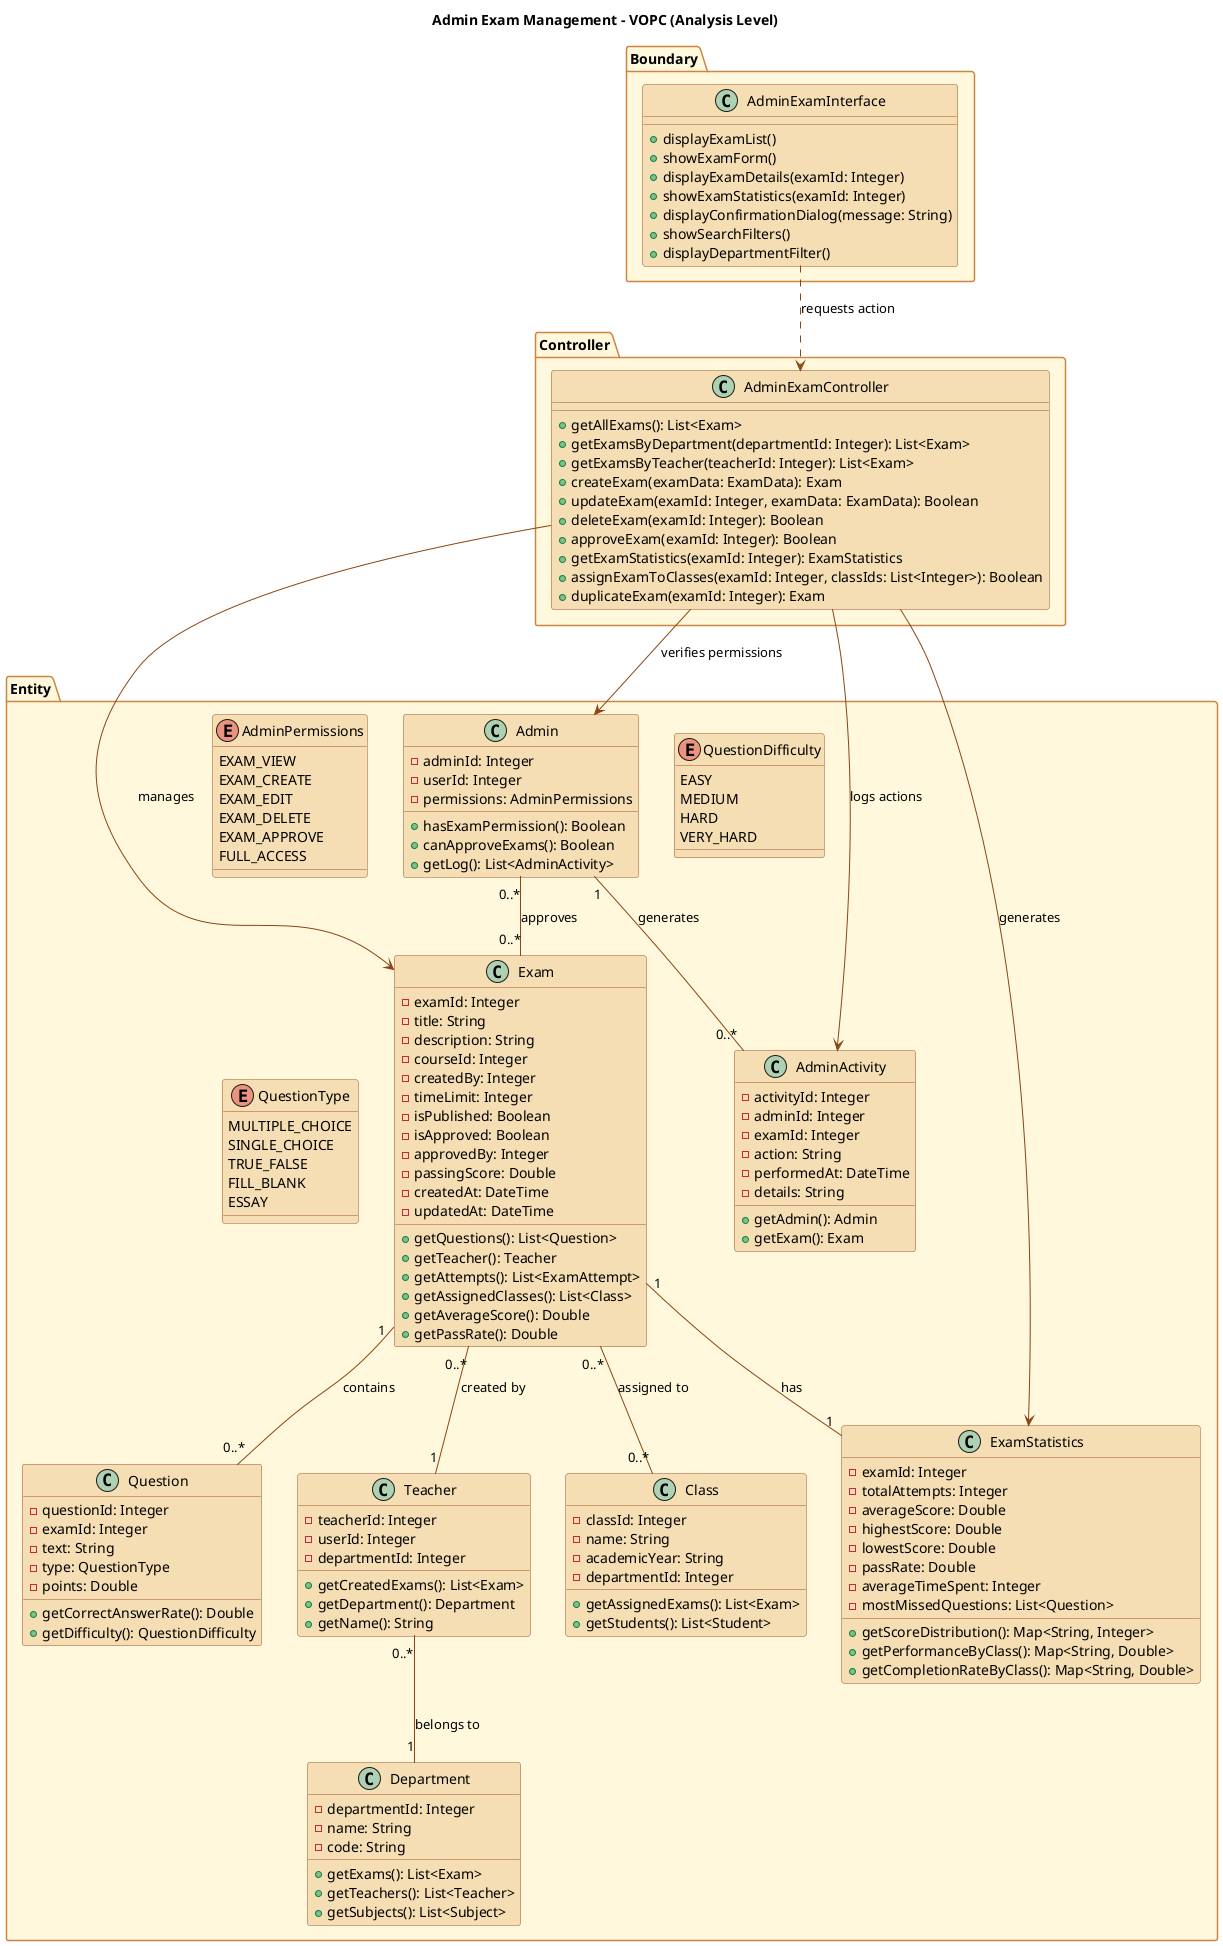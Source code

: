 @startuml
title Admin Exam Management - VOPC (Analysis Level)

skinparam class {
  BackgroundColor Wheat
  ArrowColor SaddleBrown
  BorderColor Sienna
}

skinparam package {
  BackgroundColor Cornsilk
  BorderColor Peru
}

package "Boundary" {
  class "AdminExamInterface" as AEI {
    + displayExamList()
    + showExamForm()
    + displayExamDetails(examId: Integer)
    + showExamStatistics(examId: Integer)
    + displayConfirmationDialog(message: String)
    + showSearchFilters()
    + displayDepartmentFilter()
  }
}

package "Controller" {
  class "AdminExamController" as AEC {
    + getAllExams(): List<Exam>
    + getExamsByDepartment(departmentId: Integer): List<Exam>
    + getExamsByTeacher(teacherId: Integer): List<Exam>
    + createExam(examData: ExamData): Exam
    + updateExam(examId: Integer, examData: ExamData): Boolean
    + deleteExam(examId: Integer): Boolean
    + approveExam(examId: Integer): Boolean
    + getExamStatistics(examId: Integer): ExamStatistics
    + assignExamToClasses(examId: Integer, classIds: List<Integer>): Boolean
    + duplicateExam(examId: Integer): Exam
  }
}

package "Entity" {
  class "Admin" as A {
    - adminId: Integer
    - userId: Integer
    - permissions: AdminPermissions
    + hasExamPermission(): Boolean
    + canApproveExams(): Boolean
    + getLog(): List<AdminActivity>
  }
  
  class "Exam" as E {
    - examId: Integer
    - title: String
    - description: String
    - courseId: Integer
    - createdBy: Integer
    - timeLimit: Integer
    - isPublished: Boolean
    - isApproved: Boolean
    - approvedBy: Integer
    - passingScore: Double
    - createdAt: DateTime
    - updatedAt: DateTime
    + getQuestions(): List<Question>
    + getTeacher(): Teacher
    + getAttempts(): List<ExamAttempt>
    + getAssignedClasses(): List<Class>
    + getAverageScore(): Double
    + getPassRate(): Double
  }
  
  class "Teacher" as T {
    - teacherId: Integer
    - userId: Integer
    - departmentId: Integer
    + getCreatedExams(): List<Exam>
    + getDepartment(): Department
    + getName(): String
  }
  
  class "Department" as D {
    - departmentId: Integer
    - name: String
    - code: String
    + getExams(): List<Exam>
    + getTeachers(): List<Teacher>
    + getSubjects(): List<Subject>
  }
  
  class "Class" as C {
    - classId: Integer
    - name: String
    - academicYear: String
    - departmentId: Integer
    + getAssignedExams(): List<Exam>
    + getStudents(): List<Student>
  }
  
  class "ExamStatistics" as ES {
    - examId: Integer
    - totalAttempts: Integer
    - averageScore: Double
    - highestScore: Double
    - lowestScore: Double
    - passRate: Double
    - averageTimeSpent: Integer
    - mostMissedQuestions: List<Question>
    + getScoreDistribution(): Map<String, Integer>
    + getPerformanceByClass(): Map<String, Double>
    + getCompletionRateByClass(): Map<String, Double>
  }
  
  class "Question" as Q {
    - questionId: Integer
    - examId: Integer
    - text: String
    - type: QuestionType
    - points: Double
    + getCorrectAnswerRate(): Double
    + getDifficulty(): QuestionDifficulty
  }
  
  class "AdminActivity" as AA {
    - activityId: Integer
    - adminId: Integer
    - examId: Integer
    - action: String
    - performedAt: DateTime
    - details: String
    + getAdmin(): Admin
    + getExam(): Exam
  }
  
  enum "AdminPermissions" as AP {
    EXAM_VIEW
    EXAM_CREATE
    EXAM_EDIT
    EXAM_DELETE
    EXAM_APPROVE
    FULL_ACCESS
  }
  
  enum "QuestionDifficulty" as QD {
    EASY
    MEDIUM
    HARD
    VERY_HARD
  }
  
  enum "QuestionType" as QT {
    MULTIPLE_CHOICE
    SINGLE_CHOICE
    TRUE_FALSE
    FILL_BLANK
    ESSAY
  }
}

' Relationships
AEI ..> AEC : requests action
AEC --> A : verifies permissions
AEC --> E : manages
AEC --> ES : generates
AEC --> AA : logs actions
A "0..*" -- "0..*" E : approves
E "0..*" -- "1" T : created by
T "0..*" -- "1" D : belongs to
E "0..*" -- "0..*" C : assigned to
E "1" -- "1" ES : has
E "1" -- "0..*" Q : contains
A "1" -- "0..*" AA : generates

@enduml 